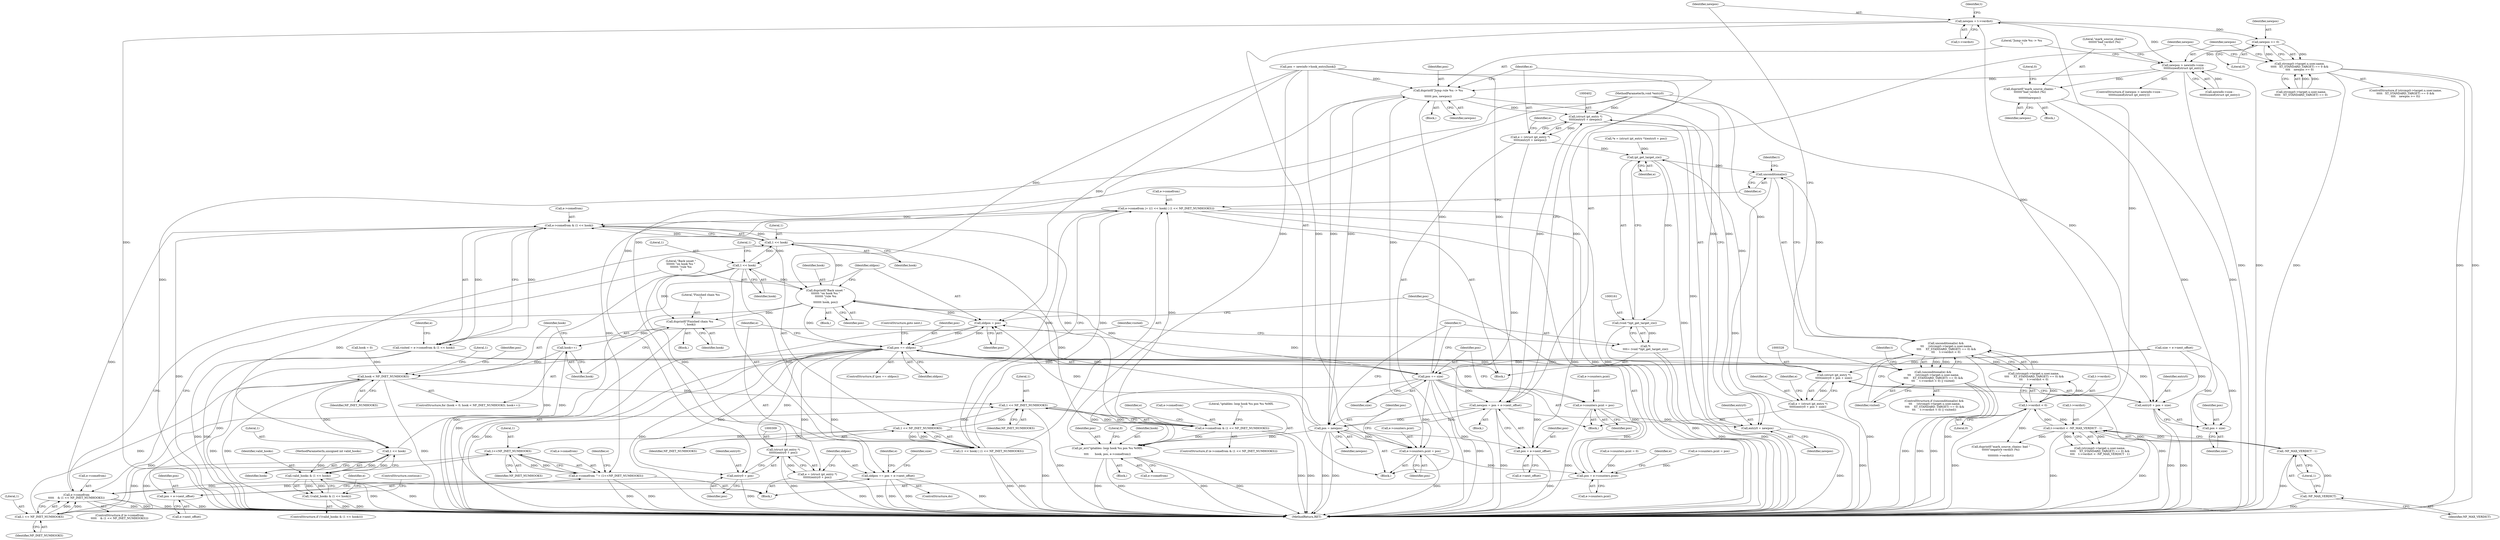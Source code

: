 digraph "0_linux_54d83fc74aa9ec72794373cb47432c5f7fb1a309_6@pointer" {
"1000347" [label="(Call,newpos = t->verdict)"];
"1000222" [label="(Call,t->verdict < 0)"];
"1000246" [label="(Call,t->verdict < -NF_MAX_VERDICT - 1)"];
"1000250" [label="(Call,-NF_MAX_VERDICT - 1)"];
"1000251" [label="(Call,-NF_MAX_VERDICT)"];
"1000367" [label="(Call,newpos >= 0)"];
"1000353" [label="(Call,strcmp(t->target.u.user.name,\n\t\t\t\t\t   XT_STANDARD_TARGET) == 0 &&\n\t\t\t\t    newpos >= 0)"];
"1000372" [label="(Call,newpos > newinfo->size -\n\t\t\t\t\t\tsizeof(struct ipt_entry))"];
"1000381" [label="(Call,duprintf(\"mark_source_chains: \"\n\t\t\t\t\t\t\t\"bad verdict (%i)\n\",\n\t\t\t\t\t\t\t\tnewpos))"];
"1000386" [label="(Call,duprintf(\"Jump rule %u -> %u\n\",\n\t\t\t\t\t\t pos, newpos))"];
"1000401" [label="(Call,(struct ipt_entry *)\n\t\t\t\t\t(entry0 + newpos))"];
"1000399" [label="(Call,e = (struct ipt_entry *)\n\t\t\t\t\t(entry0 + newpos))"];
"1000162" [label="(Call,ipt_get_target_c(e))"];
"1000160" [label="(Call,(void *)ipt_get_target_c(e))"];
"1000158" [label="(Call,*t\n\t\t\t\t= (void *)ipt_get_target_c(e))"];
"1000206" [label="(Call,unconditional(e))"];
"1000205" [label="(Call,unconditional(e) &&\n \t\t\t     (strcmp(t->target.u.user.name,\n \t\t\t\t     XT_STANDARD_TARGET) == 0) &&\n\t\t\t     t->verdict < 0)"];
"1000204" [label="(Call,(unconditional(e) &&\n \t\t\t     (strcmp(t->target.u.user.name,\n \t\t\t\t     XT_STANDARD_TARGET) == 0) &&\n\t\t\t     t->verdict < 0) || visited)"];
"1000403" [label="(Call,entry0 + newpos)"];
"1000406" [label="(Call,e->counters.pcnt = pos)"];
"1000287" [label="(Call,pos = e->counters.pcnt)"];
"1000302" [label="(Call,pos == oldpos)"];
"1000280" [label="(Call,duprintf(\"Back unset \"\n\t\t\t\t\t\t\t \"on hook %u \"\n\t\t\t\t\t\t\t \"rule %u\n\",\n\t\t\t\t\t\t\t hook, pos))"];
"1000171" [label="(Call,1 << hook)"];
"1000167" [label="(Call,e->comefrom & (1 << hook))"];
"1000165" [label="(Call,visited = e->comefrom & (1 << hook))"];
"1000175" [label="(Call,e->comefrom & (1 << NF_INET_NUMHOOKS))"];
"1000183" [label="(Call,pr_err(\"iptables: loop hook %u pos %u %08X.\n\",\n\t\t\t\t       hook, pos, e->comefrom))"];
"1000192" [label="(Call,e->comefrom |= ((1 << hook) | (1 << NF_INET_NUMHOOKS)))"];
"1000264" [label="(Call,e->comefrom ^= (1<<NF_INET_NUMHOOKS))"];
"1000272" [label="(Call,e->comefrom\n\t\t\t\t\t    & (1 << NF_INET_NUMHOOKS))"];
"1000197" [label="(Call,1 << hook)"];
"1000196" [label="(Call,(1 << hook) | (1 << NF_INET_NUMHOOKS))"];
"1000417" [label="(Call,duprintf(\"Finished chain %u\n\", hook))"];
"1000121" [label="(Call,hook++)"];
"1000118" [label="(Call,hook < NF_INET_NUMHOOKS)"];
"1000144" [label="(Call,1 << hook)"];
"1000142" [label="(Call,valid_hooks & (1 << hook))"];
"1000141" [label="(Call,!(valid_hooks & (1 << hook)))"];
"1000179" [label="(Call,1 << NF_INET_NUMHOOKS)"];
"1000200" [label="(Call,1 << NF_INET_NUMHOOKS)"];
"1000268" [label="(Call,1<<NF_INET_NUMHOOKS)"];
"1000276" [label="(Call,1 << NF_INET_NUMHOOKS)"];
"1000284" [label="(Call,oldpos = pos)"];
"1000308" [label="(Call,(struct ipt_entry *)\n\t\t\t\t\t\t(entry0 + pos))"];
"1000306" [label="(Call,e = (struct ipt_entry *)\n\t\t\t\t\t\t(entry0 + pos))"];
"1000310" [label="(Call,entry0 + pos)"];
"1000313" [label="(Call,oldpos == pos + e->next_offset)"];
"1000315" [label="(Call,pos + e->next_offset)"];
"1000327" [label="(Call,(struct ipt_entry *)\n\t\t\t\t\t(entry0 + pos + size))"];
"1000325" [label="(Call,e = (struct ipt_entry *)\n\t\t\t\t\t(entry0 + pos + size))"];
"1000329" [label="(Call,entry0 + pos + size)"];
"1000331" [label="(Call,pos + size)"];
"1000334" [label="(Call,e->counters.pcnt = pos)"];
"1000341" [label="(Call,pos += size)"];
"1000392" [label="(Call,newpos = pos + e->next_offset)"];
"1000413" [label="(Call,pos = newpos)"];
"1000394" [label="(Call,pos + e->next_offset)"];
"1000204" [label="(Call,(unconditional(e) &&\n \t\t\t     (strcmp(t->target.u.user.name,\n \t\t\t\t     XT_STANDARD_TARGET) == 0) &&\n\t\t\t     t->verdict < 0) || visited)"];
"1000393" [label="(Identifier,newpos)"];
"1000118" [label="(Call,hook < NF_INET_NUMHOOKS)"];
"1000335" [label="(Call,e->counters.pcnt)"];
"1000191" [label="(Literal,0)"];
"1000284" [label="(Call,oldpos = pos)"];
"1000343" [label="(Identifier,size)"];
"1000180" [label="(Literal,1)"];
"1000297" [label="(Identifier,e)"];
"1000194" [label="(Identifier,e)"];
"1000255" [label="(Call,duprintf(\"mark_source_chains: bad \"\n\t\t\t\t\t\t\"negative verdict (%i)\n\",\n\t\t\t\t\t\t\t\tt->verdict))"];
"1000409" [label="(Identifier,e)"];
"1000198" [label="(Literal,1)"];
"1000176" [label="(Call,e->comefrom)"];
"1000316" [label="(Identifier,pos)"];
"1000146" [label="(Identifier,hook)"];
"1000337" [label="(Identifier,e)"];
"1000304" [label="(Identifier,oldpos)"];
"1000144" [label="(Call,1 << hook)"];
"1000228" [label="(Block,)"];
"1000419" [label="(Identifier,hook)"];
"1000145" [label="(Literal,1)"];
"1000347" [label="(Call,newpos = t->verdict)"];
"1000265" [label="(Call,e->comefrom)"];
"1000373" [label="(Identifier,newpos)"];
"1000181" [label="(Identifier,NF_INET_NUMHOOKS)"];
"1000387" [label="(Literal,\"Jump rule %u -> %u\n\")"];
"1000151" [label="(Identifier,e)"];
"1000126" [label="(Identifier,pos)"];
"1000119" [label="(Identifier,hook)"];
"1000340" [label="(Identifier,pos)"];
"1000263" [label="(Block,)"];
"1000147" [label="(ControlStructure,continue;)"];
"1000385" [label="(Literal,0)"];
"1000278" [label="(Identifier,NF_INET_NUMHOOKS)"];
"1000206" [label="(Call,unconditional(e))"];
"1000121" [label="(Call,hook++)"];
"1000266" [label="(Identifier,e)"];
"1000313" [label="(Call,oldpos == pos + e->next_offset)"];
"1000369" [label="(Literal,0)"];
"1000380" [label="(Block,)"];
"1000285" [label="(Identifier,oldpos)"];
"1000133" [label="(Call,*e = (struct ipt_entry *)(entry0 + pos))"];
"1000406" [label="(Call,e->counters.pcnt = pos)"];
"1000388" [label="(Identifier,pos)"];
"1000227" [label="(Identifier,visited)"];
"1000381" [label="(Call,duprintf(\"mark_source_chains: \"\n\t\t\t\t\t\t\t\"bad verdict (%i)\n\",\n\t\t\t\t\t\t\t\tnewpos))"];
"1000311" [label="(Identifier,entry0)"];
"1000165" [label="(Call,visited = e->comefrom & (1 << hook))"];
"1000159" [label="(Identifier,t)"];
"1000239" [label="(Identifier,t)"];
"1000183" [label="(Call,pr_err(\"iptables: loop hook %u pos %u %08X.\n\",\n\t\t\t\t       hook, pos, e->comefrom))"];
"1000417" [label="(Call,duprintf(\"Finished chain %u\n\", hook))"];
"1000400" [label="(Identifier,e)"];
"1000141" [label="(Call,!(valid_hooks & (1 << hook)))"];
"1000251" [label="(Call,-NF_MAX_VERDICT)"];
"1000202" [label="(Identifier,NF_INET_NUMHOOKS)"];
"1000367" [label="(Call,newpos >= 0)"];
"1000315" [label="(Call,pos + e->next_offset)"];
"1000193" [label="(Call,e->comefrom)"];
"1000354" [label="(Call,strcmp(t->target.u.user.name,\n\t\t\t\t\t   XT_STANDARD_TARGET) == 0)"];
"1000414" [label="(Identifier,pos)"];
"1000289" [label="(Call,e->counters.pcnt)"];
"1000156" [label="(Block,)"];
"1000177" [label="(Identifier,e)"];
"1000314" [label="(Identifier,oldpos)"];
"1000306" [label="(Call,e = (struct ipt_entry *)\n\t\t\t\t\t\t(entry0 + pos))"];
"1000334" [label="(Call,e->counters.pcnt = pos)"];
"1000404" [label="(Identifier,entry0)"];
"1000422" [label="(MethodReturn,RET)"];
"1000407" [label="(Call,e->counters.pcnt)"];
"1000207" [label="(Identifier,e)"];
"1000382" [label="(Literal,\"mark_source_chains: \"\n\t\t\t\t\t\t\t\"bad verdict (%i)\n\")"];
"1000395" [label="(Identifier,pos)"];
"1000277" [label="(Literal,1)"];
"1000421" [label="(Literal,1)"];
"1000167" [label="(Call,e->comefrom & (1 << hook))"];
"1000345" [label="(Block,)"];
"1000333" [label="(Identifier,size)"];
"1000415" [label="(Identifier,newpos)"];
"1000199" [label="(Identifier,hook)"];
"1000192" [label="(Call,e->comefrom |= ((1 << hook) | (1 << NF_INET_NUMHOOKS)))"];
"1000396" [label="(Call,e->next_offset)"];
"1000226" [label="(Literal,0)"];
"1000185" [label="(Identifier,hook)"];
"1000264" [label="(Call,e->comefrom ^= (1<<NF_INET_NUMHOOKS))"];
"1000325" [label="(Call,e = (struct ipt_entry *)\n\t\t\t\t\t(entry0 + pos + size))"];
"1000120" [label="(Identifier,NF_INET_NUMHOOKS)"];
"1000403" [label="(Call,entry0 + newpos)"];
"1000320" [label="(Call,size = e->next_offset)"];
"1000283" [label="(Identifier,pos)"];
"1000332" [label="(Identifier,pos)"];
"1000352" [label="(ControlStructure,if (strcmp(t->target.u.user.name,\n\t\t\t\t\t   XT_STANDARD_TARGET) == 0 &&\n\t\t\t\t    newpos >= 0))"];
"1000208" [label="(Call,(strcmp(t->target.u.user.name,\n \t\t\t\t     XT_STANDARD_TARGET) == 0) &&\n\t\t\t     t->verdict < 0)"];
"1000329" [label="(Call,entry0 + pos + size)"];
"1000331" [label="(Call,pos + size)"];
"1000171" [label="(Call,1 << hook)"];
"1000215" [label="(Identifier,t)"];
"1000305" [label="(ControlStructure,goto next;)"];
"1000392" [label="(Call,newpos = pos + e->next_offset)"];
"1000247" [label="(Call,t->verdict)"];
"1000166" [label="(Identifier,visited)"];
"1000327" [label="(Call,(struct ipt_entry *)\n\t\t\t\t\t(entry0 + pos + size))"];
"1000175" [label="(Call,e->comefrom & (1 << NF_INET_NUMHOOKS))"];
"1000246" [label="(Call,t->verdict < -NF_MAX_VERDICT - 1)"];
"1000174" [label="(ControlStructure,if (e->comefrom & (1 << NF_INET_NUMHOOKS)))"];
"1000196" [label="(Call,(1 << hook) | (1 << NF_INET_NUMHOOKS))"];
"1000125" [label="(Call,pos = newinfo->hook_entry[hook])"];
"1000160" [label="(Call,(void *)ipt_get_target_c(e))"];
"1000302" [label="(Call,pos == oldpos)"];
"1000253" [label="(Literal,1)"];
"1000342" [label="(Identifier,pos)"];
"1000182" [label="(Block,)"];
"1000223" [label="(Call,t->verdict)"];
"1000412" [label="(Identifier,pos)"];
"1000303" [label="(Identifier,pos)"];
"1000122" [label="(Identifier,hook)"];
"1000279" [label="(Block,)"];
"1000179" [label="(Call,1 << NF_INET_NUMHOOKS)"];
"1000250" [label="(Call,-NF_MAX_VERDICT - 1)"];
"1000310" [label="(Call,entry0 + pos)"];
"1000280" [label="(Call,duprintf(\"Back unset \"\n\t\t\t\t\t\t\t \"on hook %u \"\n\t\t\t\t\t\t\t \"rule %u\n\",\n\t\t\t\t\t\t\t hook, pos))"];
"1000399" [label="(Call,e = (struct ipt_entry *)\n\t\t\t\t\t(entry0 + newpos))"];
"1000312" [label="(Identifier,pos)"];
"1000205" [label="(Call,unconditional(e) &&\n \t\t\t     (strcmp(t->target.u.user.name,\n \t\t\t\t     XT_STANDARD_TARGET) == 0) &&\n\t\t\t     t->verdict < 0)"];
"1000383" [label="(Identifier,newpos)"];
"1000330" [label="(Identifier,entry0)"];
"1000281" [label="(Literal,\"Back unset \"\n\t\t\t\t\t\t\t \"on hook %u \"\n\t\t\t\t\t\t\t \"rule %u\n\")"];
"1000401" [label="(Call,(struct ipt_entry *)\n\t\t\t\t\t(entry0 + newpos))"];
"1000405" [label="(Identifier,newpos)"];
"1000110" [label="(MethodParameterIn,unsigned int valid_hooks)"];
"1000187" [label="(Call,e->comefrom)"];
"1000162" [label="(Call,ipt_get_target_c(e))"];
"1000148" [label="(Call,e->counters.pcnt = pos)"];
"1000184" [label="(Literal,\"iptables: loop hook %u pos %u %08X.\n\")"];
"1000142" [label="(Call,valid_hooks & (1 << hook))"];
"1000288" [label="(Identifier,pos)"];
"1000374" [label="(Call,newinfo->size -\n\t\t\t\t\t\tsizeof(struct ipt_entry))"];
"1000368" [label="(Identifier,newpos)"];
"1000341" [label="(Call,pos += size)"];
"1000301" [label="(ControlStructure,if (pos == oldpos))"];
"1000307" [label="(Identifier,e)"];
"1000115" [label="(Call,hook = 0)"];
"1000360" [label="(Identifier,t)"];
"1000143" [label="(Identifier,valid_hooks)"];
"1000321" [label="(Identifier,size)"];
"1000282" [label="(Identifier,hook)"];
"1000391" [label="(Block,)"];
"1000294" [label="(Call,e->counters.pcnt = 0)"];
"1000349" [label="(Call,t->verdict)"];
"1000268" [label="(Call,1<<NF_INET_NUMHOOKS)"];
"1000418" [label="(Literal,\"Finished chain %u\n\")"];
"1000186" [label="(Identifier,pos)"];
"1000274" [label="(Identifier,e)"];
"1000232" [label="(Call,(strcmp(t->target.u.user.name,\n\t\t\t\t\t    XT_STANDARD_TARGET) == 0) &&\n\t\t\t\t    t->verdict < -NF_MAX_VERDICT - 1)"];
"1000197" [label="(Call,1 << hook)"];
"1000348" [label="(Identifier,newpos)"];
"1000273" [label="(Call,e->comefrom)"];
"1000203" [label="(ControlStructure,if ((unconditional(e) &&\n \t\t\t     (strcmp(t->target.u.user.name,\n \t\t\t\t     XT_STANDARD_TARGET) == 0) &&\n\t\t\t     t->verdict < 0) || visited))"];
"1000286" [label="(Identifier,pos)"];
"1000413" [label="(Call,pos = newpos)"];
"1000262" [label="(ControlStructure,do)"];
"1000163" [label="(Identifier,e)"];
"1000201" [label="(Literal,1)"];
"1000394" [label="(Call,pos + e->next_offset)"];
"1000173" [label="(Identifier,hook)"];
"1000372" [label="(Call,newpos > newinfo->size -\n\t\t\t\t\t\tsizeof(struct ipt_entry))"];
"1000123" [label="(Block,)"];
"1000270" [label="(Identifier,NF_INET_NUMHOOKS)"];
"1000353" [label="(Call,strcmp(t->target.u.user.name,\n\t\t\t\t\t   XT_STANDARD_TARGET) == 0 &&\n\t\t\t\t    newpos >= 0)"];
"1000272" [label="(Call,e->comefrom\n\t\t\t\t\t    & (1 << NF_INET_NUMHOOKS))"];
"1000271" [label="(ControlStructure,if (e->comefrom\n\t\t\t\t\t    & (1 << NF_INET_NUMHOOKS)))"];
"1000269" [label="(Literal,1)"];
"1000114" [label="(ControlStructure,for (hook = 0; hook < NF_INET_NUMHOOKS; hook++))"];
"1000287" [label="(Call,pos = e->counters.pcnt)"];
"1000158" [label="(Call,*t\n\t\t\t\t= (void *)ipt_get_target_c(e))"];
"1000200" [label="(Call,1 << NF_INET_NUMHOOKS)"];
"1000317" [label="(Call,e->next_offset)"];
"1000370" [label="(Block,)"];
"1000371" [label="(ControlStructure,if (newpos > newinfo->size -\n\t\t\t\t\t\tsizeof(struct ipt_entry)))"];
"1000389" [label="(Identifier,newpos)"];
"1000308" [label="(Call,(struct ipt_entry *)\n\t\t\t\t\t\t(entry0 + pos))"];
"1000252" [label="(Identifier,NF_MAX_VERDICT)"];
"1000386" [label="(Call,duprintf(\"Jump rule %u -> %u\n\",\n\t\t\t\t\t\t pos, newpos))"];
"1000140" [label="(ControlStructure,if (!(valid_hooks & (1 << hook))))"];
"1000276" [label="(Call,1 << NF_INET_NUMHOOKS)"];
"1000168" [label="(Call,e->comefrom)"];
"1000111" [label="(MethodParameterIn,void *entry0)"];
"1000172" [label="(Literal,1)"];
"1000222" [label="(Call,t->verdict < 0)"];
"1000326" [label="(Identifier,e)"];
"1000347" -> "1000345"  [label="AST: "];
"1000347" -> "1000349"  [label="CFG: "];
"1000348" -> "1000347"  [label="AST: "];
"1000349" -> "1000347"  [label="AST: "];
"1000360" -> "1000347"  [label="CFG: "];
"1000347" -> "1000422"  [label="DDG: "];
"1000222" -> "1000347"  [label="DDG: "];
"1000246" -> "1000347"  [label="DDG: "];
"1000347" -> "1000367"  [label="DDG: "];
"1000347" -> "1000372"  [label="DDG: "];
"1000222" -> "1000208"  [label="AST: "];
"1000222" -> "1000226"  [label="CFG: "];
"1000223" -> "1000222"  [label="AST: "];
"1000226" -> "1000222"  [label="AST: "];
"1000208" -> "1000222"  [label="CFG: "];
"1000222" -> "1000422"  [label="DDG: "];
"1000222" -> "1000208"  [label="DDG: "];
"1000222" -> "1000208"  [label="DDG: "];
"1000246" -> "1000222"  [label="DDG: "];
"1000222" -> "1000246"  [label="DDG: "];
"1000222" -> "1000255"  [label="DDG: "];
"1000246" -> "1000232"  [label="AST: "];
"1000246" -> "1000250"  [label="CFG: "];
"1000247" -> "1000246"  [label="AST: "];
"1000250" -> "1000246"  [label="AST: "];
"1000232" -> "1000246"  [label="CFG: "];
"1000246" -> "1000422"  [label="DDG: "];
"1000246" -> "1000422"  [label="DDG: "];
"1000246" -> "1000232"  [label="DDG: "];
"1000246" -> "1000232"  [label="DDG: "];
"1000250" -> "1000246"  [label="DDG: "];
"1000250" -> "1000246"  [label="DDG: "];
"1000246" -> "1000255"  [label="DDG: "];
"1000250" -> "1000253"  [label="CFG: "];
"1000251" -> "1000250"  [label="AST: "];
"1000253" -> "1000250"  [label="AST: "];
"1000250" -> "1000422"  [label="DDG: "];
"1000251" -> "1000250"  [label="DDG: "];
"1000251" -> "1000252"  [label="CFG: "];
"1000252" -> "1000251"  [label="AST: "];
"1000253" -> "1000251"  [label="CFG: "];
"1000251" -> "1000422"  [label="DDG: "];
"1000367" -> "1000353"  [label="AST: "];
"1000367" -> "1000369"  [label="CFG: "];
"1000368" -> "1000367"  [label="AST: "];
"1000369" -> "1000367"  [label="AST: "];
"1000353" -> "1000367"  [label="CFG: "];
"1000367" -> "1000353"  [label="DDG: "];
"1000367" -> "1000353"  [label="DDG: "];
"1000367" -> "1000372"  [label="DDG: "];
"1000353" -> "1000352"  [label="AST: "];
"1000353" -> "1000354"  [label="CFG: "];
"1000354" -> "1000353"  [label="AST: "];
"1000373" -> "1000353"  [label="CFG: "];
"1000393" -> "1000353"  [label="CFG: "];
"1000353" -> "1000422"  [label="DDG: "];
"1000353" -> "1000422"  [label="DDG: "];
"1000353" -> "1000422"  [label="DDG: "];
"1000354" -> "1000353"  [label="DDG: "];
"1000354" -> "1000353"  [label="DDG: "];
"1000372" -> "1000371"  [label="AST: "];
"1000372" -> "1000374"  [label="CFG: "];
"1000373" -> "1000372"  [label="AST: "];
"1000374" -> "1000372"  [label="AST: "];
"1000382" -> "1000372"  [label="CFG: "];
"1000387" -> "1000372"  [label="CFG: "];
"1000372" -> "1000422"  [label="DDG: "];
"1000372" -> "1000422"  [label="DDG: "];
"1000374" -> "1000372"  [label="DDG: "];
"1000372" -> "1000381"  [label="DDG: "];
"1000372" -> "1000386"  [label="DDG: "];
"1000381" -> "1000380"  [label="AST: "];
"1000381" -> "1000383"  [label="CFG: "];
"1000382" -> "1000381"  [label="AST: "];
"1000383" -> "1000381"  [label="AST: "];
"1000385" -> "1000381"  [label="CFG: "];
"1000381" -> "1000422"  [label="DDG: "];
"1000381" -> "1000422"  [label="DDG: "];
"1000386" -> "1000370"  [label="AST: "];
"1000386" -> "1000389"  [label="CFG: "];
"1000387" -> "1000386"  [label="AST: "];
"1000388" -> "1000386"  [label="AST: "];
"1000389" -> "1000386"  [label="AST: "];
"1000400" -> "1000386"  [label="CFG: "];
"1000386" -> "1000422"  [label="DDG: "];
"1000413" -> "1000386"  [label="DDG: "];
"1000341" -> "1000386"  [label="DDG: "];
"1000125" -> "1000386"  [label="DDG: "];
"1000386" -> "1000401"  [label="DDG: "];
"1000386" -> "1000403"  [label="DDG: "];
"1000386" -> "1000406"  [label="DDG: "];
"1000386" -> "1000413"  [label="DDG: "];
"1000401" -> "1000399"  [label="AST: "];
"1000401" -> "1000403"  [label="CFG: "];
"1000402" -> "1000401"  [label="AST: "];
"1000403" -> "1000401"  [label="AST: "];
"1000399" -> "1000401"  [label="CFG: "];
"1000401" -> "1000422"  [label="DDG: "];
"1000401" -> "1000399"  [label="DDG: "];
"1000111" -> "1000401"  [label="DDG: "];
"1000392" -> "1000401"  [label="DDG: "];
"1000399" -> "1000345"  [label="AST: "];
"1000400" -> "1000399"  [label="AST: "];
"1000409" -> "1000399"  [label="CFG: "];
"1000399" -> "1000422"  [label="DDG: "];
"1000399" -> "1000162"  [label="DDG: "];
"1000162" -> "1000160"  [label="AST: "];
"1000162" -> "1000163"  [label="CFG: "];
"1000163" -> "1000162"  [label="AST: "];
"1000160" -> "1000162"  [label="CFG: "];
"1000162" -> "1000422"  [label="DDG: "];
"1000162" -> "1000160"  [label="DDG: "];
"1000325" -> "1000162"  [label="DDG: "];
"1000133" -> "1000162"  [label="DDG: "];
"1000162" -> "1000206"  [label="DDG: "];
"1000160" -> "1000158"  [label="AST: "];
"1000161" -> "1000160"  [label="AST: "];
"1000158" -> "1000160"  [label="CFG: "];
"1000160" -> "1000422"  [label="DDG: "];
"1000160" -> "1000158"  [label="DDG: "];
"1000158" -> "1000156"  [label="AST: "];
"1000159" -> "1000158"  [label="AST: "];
"1000166" -> "1000158"  [label="CFG: "];
"1000158" -> "1000422"  [label="DDG: "];
"1000158" -> "1000422"  [label="DDG: "];
"1000206" -> "1000205"  [label="AST: "];
"1000206" -> "1000207"  [label="CFG: "];
"1000207" -> "1000206"  [label="AST: "];
"1000215" -> "1000206"  [label="CFG: "];
"1000205" -> "1000206"  [label="CFG: "];
"1000206" -> "1000422"  [label="DDG: "];
"1000206" -> "1000205"  [label="DDG: "];
"1000205" -> "1000204"  [label="AST: "];
"1000205" -> "1000208"  [label="CFG: "];
"1000208" -> "1000205"  [label="AST: "];
"1000227" -> "1000205"  [label="CFG: "];
"1000204" -> "1000205"  [label="CFG: "];
"1000205" -> "1000422"  [label="DDG: "];
"1000205" -> "1000422"  [label="DDG: "];
"1000205" -> "1000204"  [label="DDG: "];
"1000205" -> "1000204"  [label="DDG: "];
"1000208" -> "1000205"  [label="DDG: "];
"1000208" -> "1000205"  [label="DDG: "];
"1000204" -> "1000203"  [label="AST: "];
"1000204" -> "1000227"  [label="CFG: "];
"1000227" -> "1000204"  [label="AST: "];
"1000239" -> "1000204"  [label="CFG: "];
"1000348" -> "1000204"  [label="CFG: "];
"1000204" -> "1000422"  [label="DDG: "];
"1000204" -> "1000422"  [label="DDG: "];
"1000204" -> "1000422"  [label="DDG: "];
"1000165" -> "1000204"  [label="DDG: "];
"1000403" -> "1000405"  [label="CFG: "];
"1000404" -> "1000403"  [label="AST: "];
"1000405" -> "1000403"  [label="AST: "];
"1000403" -> "1000422"  [label="DDG: "];
"1000111" -> "1000403"  [label="DDG: "];
"1000392" -> "1000403"  [label="DDG: "];
"1000406" -> "1000345"  [label="AST: "];
"1000406" -> "1000412"  [label="CFG: "];
"1000407" -> "1000406"  [label="AST: "];
"1000412" -> "1000406"  [label="AST: "];
"1000414" -> "1000406"  [label="CFG: "];
"1000406" -> "1000422"  [label="DDG: "];
"1000406" -> "1000287"  [label="DDG: "];
"1000413" -> "1000406"  [label="DDG: "];
"1000341" -> "1000406"  [label="DDG: "];
"1000125" -> "1000406"  [label="DDG: "];
"1000287" -> "1000263"  [label="AST: "];
"1000287" -> "1000289"  [label="CFG: "];
"1000288" -> "1000287"  [label="AST: "];
"1000289" -> "1000287"  [label="AST: "];
"1000297" -> "1000287"  [label="CFG: "];
"1000148" -> "1000287"  [label="DDG: "];
"1000294" -> "1000287"  [label="DDG: "];
"1000334" -> "1000287"  [label="DDG: "];
"1000287" -> "1000302"  [label="DDG: "];
"1000302" -> "1000301"  [label="AST: "];
"1000302" -> "1000304"  [label="CFG: "];
"1000303" -> "1000302"  [label="AST: "];
"1000304" -> "1000302"  [label="AST: "];
"1000305" -> "1000302"  [label="CFG: "];
"1000307" -> "1000302"  [label="CFG: "];
"1000302" -> "1000422"  [label="DDG: "];
"1000302" -> "1000422"  [label="DDG: "];
"1000302" -> "1000422"  [label="DDG: "];
"1000302" -> "1000280"  [label="DDG: "];
"1000302" -> "1000284"  [label="DDG: "];
"1000284" -> "1000302"  [label="DDG: "];
"1000302" -> "1000308"  [label="DDG: "];
"1000302" -> "1000310"  [label="DDG: "];
"1000302" -> "1000313"  [label="DDG: "];
"1000302" -> "1000313"  [label="DDG: "];
"1000302" -> "1000315"  [label="DDG: "];
"1000302" -> "1000327"  [label="DDG: "];
"1000302" -> "1000329"  [label="DDG: "];
"1000302" -> "1000331"  [label="DDG: "];
"1000302" -> "1000334"  [label="DDG: "];
"1000302" -> "1000341"  [label="DDG: "];
"1000280" -> "1000279"  [label="AST: "];
"1000280" -> "1000283"  [label="CFG: "];
"1000281" -> "1000280"  [label="AST: "];
"1000282" -> "1000280"  [label="AST: "];
"1000283" -> "1000280"  [label="AST: "];
"1000285" -> "1000280"  [label="CFG: "];
"1000280" -> "1000422"  [label="DDG: "];
"1000280" -> "1000171"  [label="DDG: "];
"1000197" -> "1000280"  [label="DDG: "];
"1000413" -> "1000280"  [label="DDG: "];
"1000341" -> "1000280"  [label="DDG: "];
"1000125" -> "1000280"  [label="DDG: "];
"1000280" -> "1000284"  [label="DDG: "];
"1000280" -> "1000417"  [label="DDG: "];
"1000171" -> "1000167"  [label="AST: "];
"1000171" -> "1000173"  [label="CFG: "];
"1000172" -> "1000171"  [label="AST: "];
"1000173" -> "1000171"  [label="AST: "];
"1000167" -> "1000171"  [label="CFG: "];
"1000171" -> "1000167"  [label="DDG: "];
"1000171" -> "1000167"  [label="DDG: "];
"1000197" -> "1000171"  [label="DDG: "];
"1000144" -> "1000171"  [label="DDG: "];
"1000171" -> "1000183"  [label="DDG: "];
"1000171" -> "1000197"  [label="DDG: "];
"1000167" -> "1000165"  [label="AST: "];
"1000168" -> "1000167"  [label="AST: "];
"1000165" -> "1000167"  [label="CFG: "];
"1000167" -> "1000422"  [label="DDG: "];
"1000167" -> "1000165"  [label="DDG: "];
"1000167" -> "1000165"  [label="DDG: "];
"1000272" -> "1000167"  [label="DDG: "];
"1000192" -> "1000167"  [label="DDG: "];
"1000167" -> "1000175"  [label="DDG: "];
"1000165" -> "1000156"  [label="AST: "];
"1000166" -> "1000165"  [label="AST: "];
"1000177" -> "1000165"  [label="CFG: "];
"1000165" -> "1000422"  [label="DDG: "];
"1000165" -> "1000422"  [label="DDG: "];
"1000175" -> "1000174"  [label="AST: "];
"1000175" -> "1000179"  [label="CFG: "];
"1000176" -> "1000175"  [label="AST: "];
"1000179" -> "1000175"  [label="AST: "];
"1000184" -> "1000175"  [label="CFG: "];
"1000194" -> "1000175"  [label="CFG: "];
"1000175" -> "1000422"  [label="DDG: "];
"1000175" -> "1000422"  [label="DDG: "];
"1000179" -> "1000175"  [label="DDG: "];
"1000179" -> "1000175"  [label="DDG: "];
"1000175" -> "1000183"  [label="DDG: "];
"1000175" -> "1000192"  [label="DDG: "];
"1000183" -> "1000182"  [label="AST: "];
"1000183" -> "1000187"  [label="CFG: "];
"1000184" -> "1000183"  [label="AST: "];
"1000185" -> "1000183"  [label="AST: "];
"1000186" -> "1000183"  [label="AST: "];
"1000187" -> "1000183"  [label="AST: "];
"1000191" -> "1000183"  [label="CFG: "];
"1000183" -> "1000422"  [label="DDG: "];
"1000183" -> "1000422"  [label="DDG: "];
"1000183" -> "1000422"  [label="DDG: "];
"1000183" -> "1000422"  [label="DDG: "];
"1000413" -> "1000183"  [label="DDG: "];
"1000341" -> "1000183"  [label="DDG: "];
"1000125" -> "1000183"  [label="DDG: "];
"1000192" -> "1000156"  [label="AST: "];
"1000192" -> "1000196"  [label="CFG: "];
"1000193" -> "1000192"  [label="AST: "];
"1000196" -> "1000192"  [label="AST: "];
"1000207" -> "1000192"  [label="CFG: "];
"1000192" -> "1000422"  [label="DDG: "];
"1000192" -> "1000422"  [label="DDG: "];
"1000192" -> "1000422"  [label="DDG: "];
"1000196" -> "1000192"  [label="DDG: "];
"1000196" -> "1000192"  [label="DDG: "];
"1000192" -> "1000264"  [label="DDG: "];
"1000264" -> "1000263"  [label="AST: "];
"1000264" -> "1000268"  [label="CFG: "];
"1000265" -> "1000264"  [label="AST: "];
"1000268" -> "1000264"  [label="AST: "];
"1000274" -> "1000264"  [label="CFG: "];
"1000264" -> "1000422"  [label="DDG: "];
"1000264" -> "1000422"  [label="DDG: "];
"1000272" -> "1000264"  [label="DDG: "];
"1000268" -> "1000264"  [label="DDG: "];
"1000268" -> "1000264"  [label="DDG: "];
"1000264" -> "1000272"  [label="DDG: "];
"1000272" -> "1000271"  [label="AST: "];
"1000272" -> "1000276"  [label="CFG: "];
"1000273" -> "1000272"  [label="AST: "];
"1000276" -> "1000272"  [label="AST: "];
"1000281" -> "1000272"  [label="CFG: "];
"1000285" -> "1000272"  [label="CFG: "];
"1000272" -> "1000422"  [label="DDG: "];
"1000272" -> "1000422"  [label="DDG: "];
"1000272" -> "1000422"  [label="DDG: "];
"1000276" -> "1000272"  [label="DDG: "];
"1000276" -> "1000272"  [label="DDG: "];
"1000197" -> "1000196"  [label="AST: "];
"1000197" -> "1000199"  [label="CFG: "];
"1000198" -> "1000197"  [label="AST: "];
"1000199" -> "1000197"  [label="AST: "];
"1000201" -> "1000197"  [label="CFG: "];
"1000197" -> "1000422"  [label="DDG: "];
"1000197" -> "1000196"  [label="DDG: "];
"1000197" -> "1000196"  [label="DDG: "];
"1000197" -> "1000417"  [label="DDG: "];
"1000196" -> "1000200"  [label="CFG: "];
"1000200" -> "1000196"  [label="AST: "];
"1000196" -> "1000422"  [label="DDG: "];
"1000196" -> "1000422"  [label="DDG: "];
"1000200" -> "1000196"  [label="DDG: "];
"1000200" -> "1000196"  [label="DDG: "];
"1000417" -> "1000123"  [label="AST: "];
"1000417" -> "1000419"  [label="CFG: "];
"1000418" -> "1000417"  [label="AST: "];
"1000419" -> "1000417"  [label="AST: "];
"1000122" -> "1000417"  [label="CFG: "];
"1000417" -> "1000422"  [label="DDG: "];
"1000417" -> "1000121"  [label="DDG: "];
"1000121" -> "1000114"  [label="AST: "];
"1000121" -> "1000122"  [label="CFG: "];
"1000122" -> "1000121"  [label="AST: "];
"1000119" -> "1000121"  [label="CFG: "];
"1000121" -> "1000118"  [label="DDG: "];
"1000144" -> "1000121"  [label="DDG: "];
"1000118" -> "1000114"  [label="AST: "];
"1000118" -> "1000120"  [label="CFG: "];
"1000119" -> "1000118"  [label="AST: "];
"1000120" -> "1000118"  [label="AST: "];
"1000126" -> "1000118"  [label="CFG: "];
"1000421" -> "1000118"  [label="CFG: "];
"1000118" -> "1000422"  [label="DDG: "];
"1000118" -> "1000422"  [label="DDG: "];
"1000118" -> "1000422"  [label="DDG: "];
"1000115" -> "1000118"  [label="DDG: "];
"1000276" -> "1000118"  [label="DDG: "];
"1000118" -> "1000144"  [label="DDG: "];
"1000118" -> "1000179"  [label="DDG: "];
"1000144" -> "1000142"  [label="AST: "];
"1000144" -> "1000146"  [label="CFG: "];
"1000145" -> "1000144"  [label="AST: "];
"1000146" -> "1000144"  [label="AST: "];
"1000142" -> "1000144"  [label="CFG: "];
"1000144" -> "1000142"  [label="DDG: "];
"1000144" -> "1000142"  [label="DDG: "];
"1000142" -> "1000141"  [label="AST: "];
"1000143" -> "1000142"  [label="AST: "];
"1000141" -> "1000142"  [label="CFG: "];
"1000142" -> "1000422"  [label="DDG: "];
"1000142" -> "1000422"  [label="DDG: "];
"1000142" -> "1000141"  [label="DDG: "];
"1000142" -> "1000141"  [label="DDG: "];
"1000110" -> "1000142"  [label="DDG: "];
"1000141" -> "1000140"  [label="AST: "];
"1000147" -> "1000141"  [label="CFG: "];
"1000151" -> "1000141"  [label="CFG: "];
"1000141" -> "1000422"  [label="DDG: "];
"1000141" -> "1000422"  [label="DDG: "];
"1000179" -> "1000181"  [label="CFG: "];
"1000180" -> "1000179"  [label="AST: "];
"1000181" -> "1000179"  [label="AST: "];
"1000179" -> "1000422"  [label="DDG: "];
"1000276" -> "1000179"  [label="DDG: "];
"1000200" -> "1000179"  [label="DDG: "];
"1000179" -> "1000200"  [label="DDG: "];
"1000200" -> "1000202"  [label="CFG: "];
"1000201" -> "1000200"  [label="AST: "];
"1000202" -> "1000200"  [label="AST: "];
"1000200" -> "1000422"  [label="DDG: "];
"1000200" -> "1000268"  [label="DDG: "];
"1000268" -> "1000270"  [label="CFG: "];
"1000269" -> "1000268"  [label="AST: "];
"1000270" -> "1000268"  [label="AST: "];
"1000276" -> "1000268"  [label="DDG: "];
"1000268" -> "1000276"  [label="DDG: "];
"1000276" -> "1000278"  [label="CFG: "];
"1000277" -> "1000276"  [label="AST: "];
"1000278" -> "1000276"  [label="AST: "];
"1000284" -> "1000263"  [label="AST: "];
"1000284" -> "1000286"  [label="CFG: "];
"1000285" -> "1000284"  [label="AST: "];
"1000286" -> "1000284"  [label="AST: "];
"1000288" -> "1000284"  [label="CFG: "];
"1000413" -> "1000284"  [label="DDG: "];
"1000341" -> "1000284"  [label="DDG: "];
"1000125" -> "1000284"  [label="DDG: "];
"1000308" -> "1000306"  [label="AST: "];
"1000308" -> "1000310"  [label="CFG: "];
"1000309" -> "1000308"  [label="AST: "];
"1000310" -> "1000308"  [label="AST: "];
"1000306" -> "1000308"  [label="CFG: "];
"1000308" -> "1000422"  [label="DDG: "];
"1000308" -> "1000306"  [label="DDG: "];
"1000111" -> "1000308"  [label="DDG: "];
"1000306" -> "1000263"  [label="AST: "];
"1000307" -> "1000306"  [label="AST: "];
"1000314" -> "1000306"  [label="CFG: "];
"1000306" -> "1000422"  [label="DDG: "];
"1000306" -> "1000422"  [label="DDG: "];
"1000310" -> "1000312"  [label="CFG: "];
"1000311" -> "1000310"  [label="AST: "];
"1000312" -> "1000310"  [label="AST: "];
"1000310" -> "1000422"  [label="DDG: "];
"1000111" -> "1000310"  [label="DDG: "];
"1000313" -> "1000262"  [label="AST: "];
"1000313" -> "1000315"  [label="CFG: "];
"1000314" -> "1000313"  [label="AST: "];
"1000315" -> "1000313"  [label="AST: "];
"1000266" -> "1000313"  [label="CFG: "];
"1000321" -> "1000313"  [label="CFG: "];
"1000313" -> "1000422"  [label="DDG: "];
"1000313" -> "1000422"  [label="DDG: "];
"1000313" -> "1000422"  [label="DDG: "];
"1000315" -> "1000317"  [label="CFG: "];
"1000316" -> "1000315"  [label="AST: "];
"1000317" -> "1000315"  [label="AST: "];
"1000315" -> "1000422"  [label="DDG: "];
"1000327" -> "1000325"  [label="AST: "];
"1000327" -> "1000329"  [label="CFG: "];
"1000328" -> "1000327"  [label="AST: "];
"1000329" -> "1000327"  [label="AST: "];
"1000325" -> "1000327"  [label="CFG: "];
"1000327" -> "1000422"  [label="DDG: "];
"1000327" -> "1000325"  [label="DDG: "];
"1000111" -> "1000327"  [label="DDG: "];
"1000320" -> "1000327"  [label="DDG: "];
"1000325" -> "1000228"  [label="AST: "];
"1000326" -> "1000325"  [label="AST: "];
"1000337" -> "1000325"  [label="CFG: "];
"1000325" -> "1000422"  [label="DDG: "];
"1000329" -> "1000331"  [label="CFG: "];
"1000330" -> "1000329"  [label="AST: "];
"1000331" -> "1000329"  [label="AST: "];
"1000329" -> "1000422"  [label="DDG: "];
"1000329" -> "1000422"  [label="DDG: "];
"1000111" -> "1000329"  [label="DDG: "];
"1000320" -> "1000329"  [label="DDG: "];
"1000331" -> "1000333"  [label="CFG: "];
"1000332" -> "1000331"  [label="AST: "];
"1000333" -> "1000331"  [label="AST: "];
"1000320" -> "1000331"  [label="DDG: "];
"1000334" -> "1000228"  [label="AST: "];
"1000334" -> "1000340"  [label="CFG: "];
"1000335" -> "1000334"  [label="AST: "];
"1000340" -> "1000334"  [label="AST: "];
"1000342" -> "1000334"  [label="CFG: "];
"1000334" -> "1000422"  [label="DDG: "];
"1000341" -> "1000228"  [label="AST: "];
"1000341" -> "1000343"  [label="CFG: "];
"1000342" -> "1000341"  [label="AST: "];
"1000343" -> "1000341"  [label="AST: "];
"1000159" -> "1000341"  [label="CFG: "];
"1000341" -> "1000422"  [label="DDG: "];
"1000341" -> "1000422"  [label="DDG: "];
"1000320" -> "1000341"  [label="DDG: "];
"1000341" -> "1000392"  [label="DDG: "];
"1000341" -> "1000394"  [label="DDG: "];
"1000392" -> "1000391"  [label="AST: "];
"1000392" -> "1000394"  [label="CFG: "];
"1000393" -> "1000392"  [label="AST: "];
"1000394" -> "1000392"  [label="AST: "];
"1000400" -> "1000392"  [label="CFG: "];
"1000392" -> "1000422"  [label="DDG: "];
"1000413" -> "1000392"  [label="DDG: "];
"1000125" -> "1000392"  [label="DDG: "];
"1000392" -> "1000413"  [label="DDG: "];
"1000413" -> "1000345"  [label="AST: "];
"1000413" -> "1000415"  [label="CFG: "];
"1000414" -> "1000413"  [label="AST: "];
"1000415" -> "1000413"  [label="AST: "];
"1000159" -> "1000413"  [label="CFG: "];
"1000413" -> "1000422"  [label="DDG: "];
"1000413" -> "1000422"  [label="DDG: "];
"1000413" -> "1000394"  [label="DDG: "];
"1000394" -> "1000396"  [label="CFG: "];
"1000395" -> "1000394"  [label="AST: "];
"1000396" -> "1000394"  [label="AST: "];
"1000394" -> "1000422"  [label="DDG: "];
"1000125" -> "1000394"  [label="DDG: "];
}
